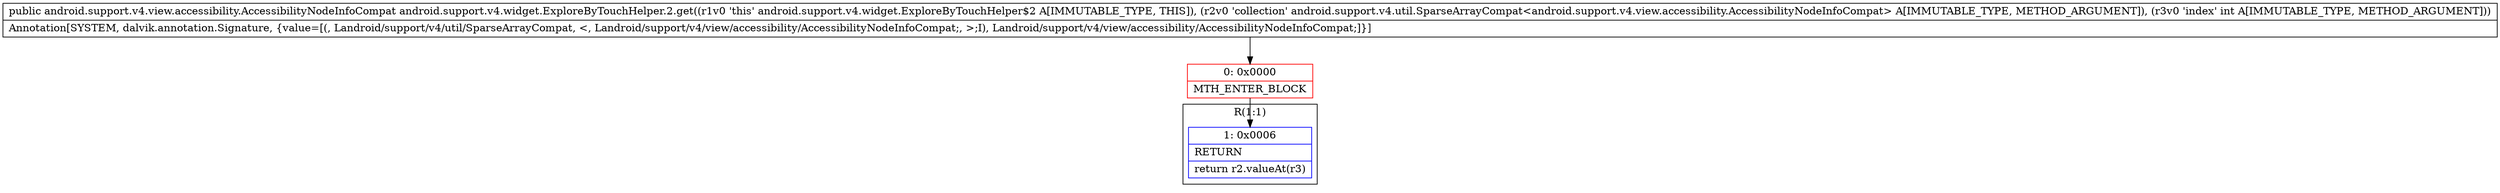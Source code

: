 digraph "CFG forandroid.support.v4.widget.ExploreByTouchHelper.2.get(Landroid\/support\/v4\/util\/SparseArrayCompat;I)Landroid\/support\/v4\/view\/accessibility\/AccessibilityNodeInfoCompat;" {
subgraph cluster_Region_982194384 {
label = "R(1:1)";
node [shape=record,color=blue];
Node_1 [shape=record,label="{1\:\ 0x0006|RETURN\l|return r2.valueAt(r3)\l}"];
}
Node_0 [shape=record,color=red,label="{0\:\ 0x0000|MTH_ENTER_BLOCK\l}"];
MethodNode[shape=record,label="{public android.support.v4.view.accessibility.AccessibilityNodeInfoCompat android.support.v4.widget.ExploreByTouchHelper.2.get((r1v0 'this' android.support.v4.widget.ExploreByTouchHelper$2 A[IMMUTABLE_TYPE, THIS]), (r2v0 'collection' android.support.v4.util.SparseArrayCompat\<android.support.v4.view.accessibility.AccessibilityNodeInfoCompat\> A[IMMUTABLE_TYPE, METHOD_ARGUMENT]), (r3v0 'index' int A[IMMUTABLE_TYPE, METHOD_ARGUMENT]))  | Annotation[SYSTEM, dalvik.annotation.Signature, \{value=[(, Landroid\/support\/v4\/util\/SparseArrayCompat, \<, Landroid\/support\/v4\/view\/accessibility\/AccessibilityNodeInfoCompat;, \>;I), Landroid\/support\/v4\/view\/accessibility\/AccessibilityNodeInfoCompat;]\}]\l}"];
MethodNode -> Node_0;
Node_0 -> Node_1;
}


